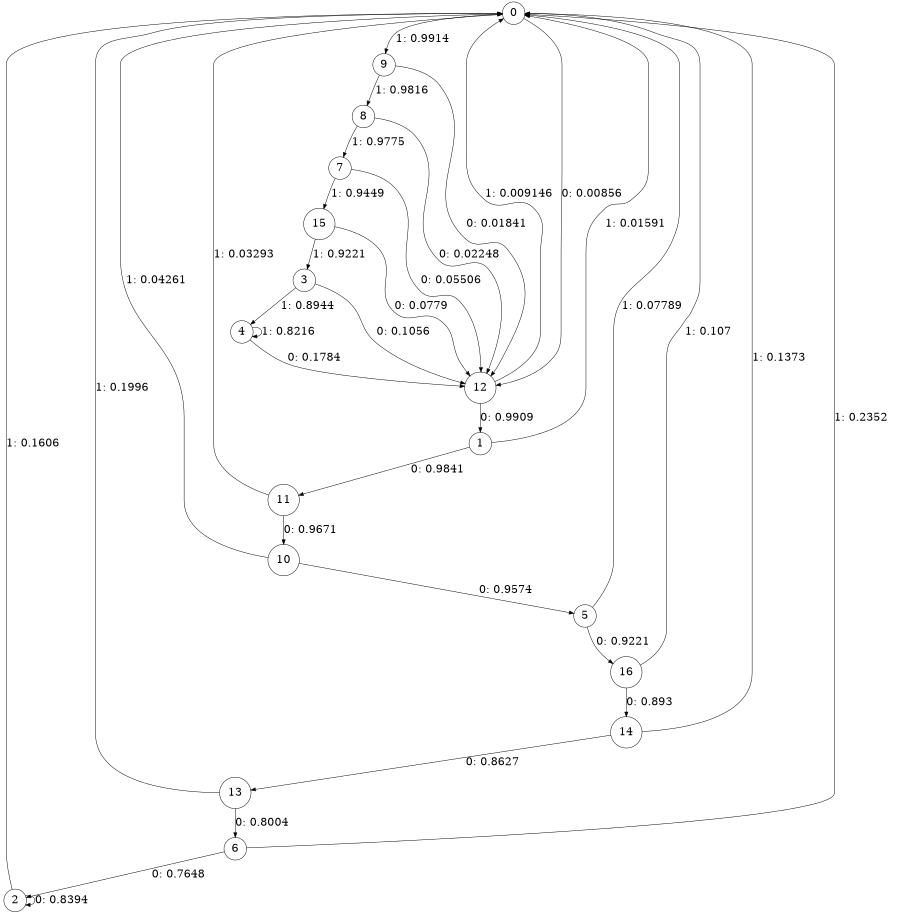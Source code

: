 digraph "ch3_face_grouped_df_L12" {
size = "6,8.5";
ratio = "fill";
node [shape = circle];
node [fontsize = 24];
edge [fontsize = 24];
0 -> 12 [label = "0: 0.00856  "];
0 -> 9 [label = "1: 0.9914   "];
1 -> 11 [label = "0: 0.9841   "];
1 -> 0 [label = "1: 0.01591  "];
2 -> 2 [label = "0: 0.8394   "];
2 -> 0 [label = "1: 0.1606   "];
3 -> 12 [label = "0: 0.1056   "];
3 -> 4 [label = "1: 0.8944   "];
4 -> 12 [label = "0: 0.1784   "];
4 -> 4 [label = "1: 0.8216   "];
5 -> 16 [label = "0: 0.9221   "];
5 -> 0 [label = "1: 0.07789  "];
6 -> 2 [label = "0: 0.7648   "];
6 -> 0 [label = "1: 0.2352   "];
7 -> 12 [label = "0: 0.05506  "];
7 -> 15 [label = "1: 0.9449   "];
8 -> 12 [label = "0: 0.02248  "];
8 -> 7 [label = "1: 0.9775   "];
9 -> 12 [label = "0: 0.01841  "];
9 -> 8 [label = "1: 0.9816   "];
10 -> 5 [label = "0: 0.9574   "];
10 -> 0 [label = "1: 0.04261  "];
11 -> 10 [label = "0: 0.9671   "];
11 -> 0 [label = "1: 0.03293  "];
12 -> 1 [label = "0: 0.9909   "];
12 -> 0 [label = "1: 0.009146  "];
13 -> 6 [label = "0: 0.8004   "];
13 -> 0 [label = "1: 0.1996   "];
14 -> 13 [label = "0: 0.8627   "];
14 -> 0 [label = "1: 0.1373   "];
15 -> 12 [label = "0: 0.0779   "];
15 -> 3 [label = "1: 0.9221   "];
16 -> 14 [label = "0: 0.893    "];
16 -> 0 [label = "1: 0.107    "];
}